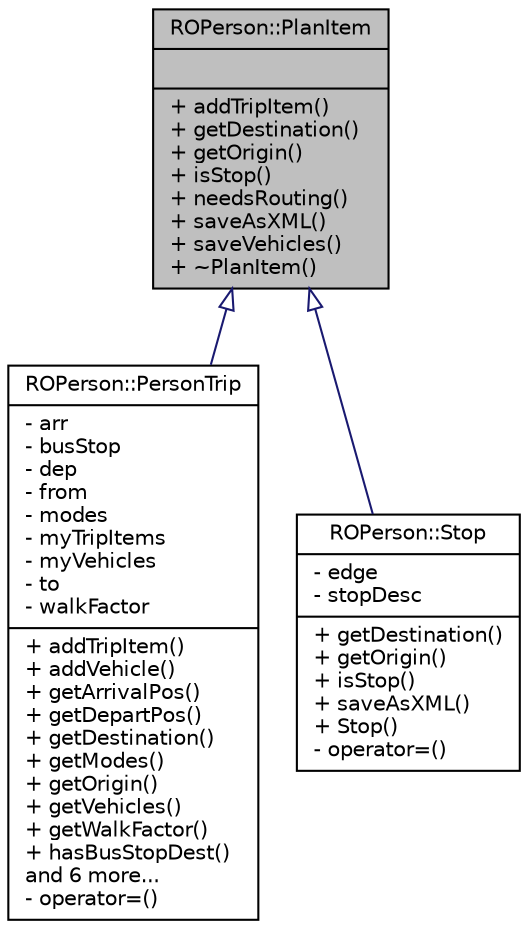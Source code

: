 digraph "ROPerson::PlanItem"
{
  edge [fontname="Helvetica",fontsize="10",labelfontname="Helvetica",labelfontsize="10"];
  node [fontname="Helvetica",fontsize="10",shape=record];
  Node0 [label="{ROPerson::PlanItem\n||+ addTripItem()\l+ getDestination()\l+ getOrigin()\l+ isStop()\l+ needsRouting()\l+ saveAsXML()\l+ saveVehicles()\l+ ~PlanItem()\l}",height=0.2,width=0.4,color="black", fillcolor="grey75", style="filled", fontcolor="black"];
  Node0 -> Node1 [dir="back",color="midnightblue",fontsize="10",style="solid",arrowtail="onormal",fontname="Helvetica"];
  Node1 [label="{ROPerson::PersonTrip\n|- arr\l- busStop\l- dep\l- from\l- modes\l- myTripItems\l- myVehicles\l- to\l- walkFactor\l|+ addTripItem()\l+ addVehicle()\l+ getArrivalPos()\l+ getDepartPos()\l+ getDestination()\l+ getModes()\l+ getOrigin()\l+ getVehicles()\l+ getWalkFactor()\l+ hasBusStopDest()\land 6 more...\l- operator=()\l}",height=0.2,width=0.4,color="black", fillcolor="white", style="filled",URL="$dc/d1b/class_r_o_person_1_1_person_trip.html",tooltip="A planItem can be a Trip which contains multiple tripItems. "];
  Node0 -> Node2 [dir="back",color="midnightblue",fontsize="10",style="solid",arrowtail="onormal",fontname="Helvetica"];
  Node2 [label="{ROPerson::Stop\n|- edge\l- stopDesc\l|+ getDestination()\l+ getOrigin()\l+ isStop()\l+ saveAsXML()\l+ Stop()\l- operator=()\l}",height=0.2,width=0.4,color="black", fillcolor="white", style="filled",URL="$d6/df6/class_r_o_person_1_1_stop.html",tooltip="A planItem can be a Stop. "];
}
